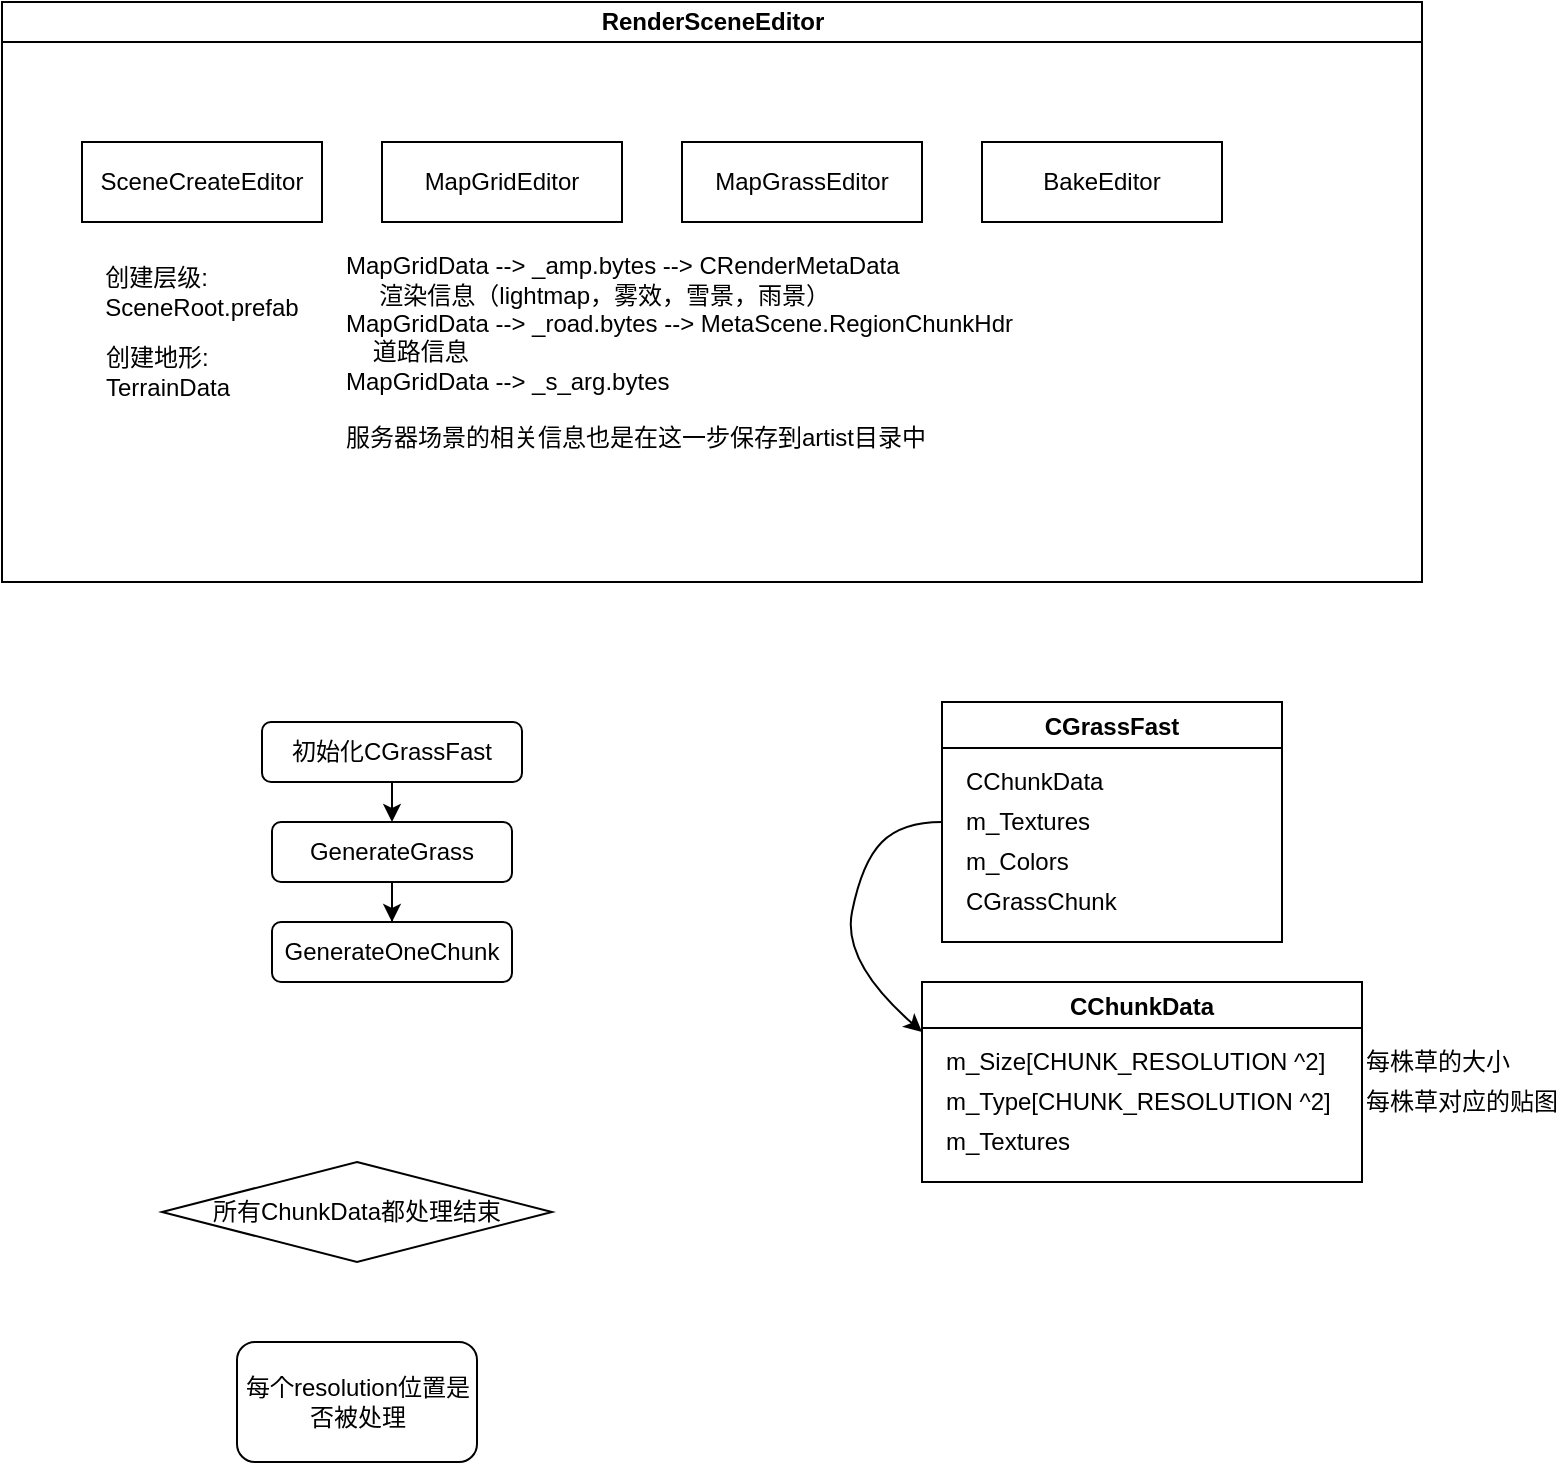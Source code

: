 <mxfile version="13.11.0" type="github">
  <diagram id="prtHgNgQTEPvFCAcTncT" name="Page-1">
    <mxGraphModel dx="1038" dy="548" grid="1" gridSize="10" guides="1" tooltips="1" connect="1" arrows="1" fold="1" page="1" pageScale="1" pageWidth="827" pageHeight="1169" math="0" shadow="0">
      <root>
        <mxCell id="0" />
        <mxCell id="1" parent="0" />
        <mxCell id="dNxyNK7c78bLwvsdeMH5-11" value="RenderSceneEditor" style="swimlane;html=1;startSize=20;horizontal=1;containerType=tree;glass=0;" parent="1" vertex="1">
          <mxGeometry x="40" y="80" width="710" height="290" as="geometry" />
        </mxCell>
        <mxCell id="r5INuBmfNXIxxrK-l7Wo-2" value="SceneCreateEditor" style="rounded=0;whiteSpace=wrap;html=1;" vertex="1" parent="dNxyNK7c78bLwvsdeMH5-11">
          <mxGeometry x="40" y="70" width="120" height="40" as="geometry" />
        </mxCell>
        <mxCell id="r5INuBmfNXIxxrK-l7Wo-3" value="&lt;div style=&quot;text-align: left&quot;&gt;&lt;span&gt;创建层级:&amp;nbsp;&lt;/span&gt;&lt;/div&gt;SceneRoot.prefab" style="text;html=1;strokeColor=none;fillColor=none;align=center;verticalAlign=middle;whiteSpace=wrap;rounded=0;" vertex="1" parent="dNxyNK7c78bLwvsdeMH5-11">
          <mxGeometry x="45" y="120" width="110" height="50" as="geometry" />
        </mxCell>
        <mxCell id="r5INuBmfNXIxxrK-l7Wo-4" value="&lt;div&gt;&lt;span&gt;创建地形:&lt;/span&gt;&lt;/div&gt;&lt;div&gt;&lt;span&gt;TerrainData&lt;br&gt;&lt;/span&gt;&lt;/div&gt;" style="text;html=1;strokeColor=none;fillColor=none;align=left;verticalAlign=middle;whiteSpace=wrap;rounded=0;" vertex="1" parent="dNxyNK7c78bLwvsdeMH5-11">
          <mxGeometry x="50" y="170" width="110" height="30" as="geometry" />
        </mxCell>
        <mxCell id="r5INuBmfNXIxxrK-l7Wo-6" value="MapGridEditor" style="rounded=0;whiteSpace=wrap;html=1;" vertex="1" parent="dNxyNK7c78bLwvsdeMH5-11">
          <mxGeometry x="190" y="70" width="120" height="40" as="geometry" />
        </mxCell>
        <mxCell id="r5INuBmfNXIxxrK-l7Wo-7" value="MapGridData --&amp;gt;&amp;nbsp;_amp.bytes --&amp;gt;&amp;nbsp;CRenderMetaData&lt;br&gt;&amp;nbsp; &amp;nbsp; &amp;nbsp;渲染信息（lightmap，雾效，雪景，雨景）&lt;br&gt;MapGridData --&amp;gt; _road.bytes --&amp;gt;&amp;nbsp;MetaScene.RegionChunkHdr&lt;br&gt;&amp;nbsp; &amp;nbsp; 道路信息&lt;br&gt;MapGridData --&amp;gt; _s_arg.bytes&lt;br&gt;&lt;br&gt;服务器场景的相关信息也是在这一步保存到artist目录中" style="text;html=1;strokeColor=none;fillColor=none;align=left;verticalAlign=middle;whiteSpace=wrap;rounded=0;" vertex="1" parent="dNxyNK7c78bLwvsdeMH5-11">
          <mxGeometry x="170" y="110" width="400" height="130" as="geometry" />
        </mxCell>
        <mxCell id="r5INuBmfNXIxxrK-l7Wo-9" value="MapGrassEditor" style="rounded=0;whiteSpace=wrap;html=1;" vertex="1" parent="dNxyNK7c78bLwvsdeMH5-11">
          <mxGeometry x="340" y="70" width="120" height="40" as="geometry" />
        </mxCell>
        <mxCell id="r5INuBmfNXIxxrK-l7Wo-11" value="BakeEditor" style="rounded=0;whiteSpace=wrap;html=1;" vertex="1" parent="dNxyNK7c78bLwvsdeMH5-11">
          <mxGeometry x="490" y="70" width="120" height="40" as="geometry" />
        </mxCell>
        <mxCell id="r5INuBmfNXIxxrK-l7Wo-14" value="CGrassFast" style="swimlane;align=center;" vertex="1" parent="1">
          <mxGeometry x="510" y="430" width="170" height="120" as="geometry" />
        </mxCell>
        <mxCell id="r5INuBmfNXIxxrK-l7Wo-16" value="CChunkData" style="text;html=1;align=left;verticalAlign=middle;resizable=0;points=[];autosize=1;" vertex="1" parent="r5INuBmfNXIxxrK-l7Wo-14">
          <mxGeometry x="10" y="30" width="80" height="20" as="geometry" />
        </mxCell>
        <mxCell id="r5INuBmfNXIxxrK-l7Wo-17" value="m_Textures" style="text;html=1;align=left;verticalAlign=middle;resizable=0;points=[];autosize=1;" vertex="1" parent="r5INuBmfNXIxxrK-l7Wo-14">
          <mxGeometry x="10" y="50" width="80" height="20" as="geometry" />
        </mxCell>
        <mxCell id="r5INuBmfNXIxxrK-l7Wo-18" value="m_Colors" style="text;html=1;align=left;verticalAlign=middle;resizable=0;points=[];autosize=1;" vertex="1" parent="r5INuBmfNXIxxrK-l7Wo-14">
          <mxGeometry x="10" y="70" width="70" height="20" as="geometry" />
        </mxCell>
        <mxCell id="r5INuBmfNXIxxrK-l7Wo-26" value="CGrassChunk" style="text;html=1;align=left;verticalAlign=middle;resizable=0;points=[];autosize=1;" vertex="1" parent="r5INuBmfNXIxxrK-l7Wo-14">
          <mxGeometry x="10" y="90" width="90" height="20" as="geometry" />
        </mxCell>
        <mxCell id="r5INuBmfNXIxxrK-l7Wo-15" value="初始化CGrassFast" style="rounded=1;whiteSpace=wrap;html=1;align=center;" vertex="1" parent="1">
          <mxGeometry x="170" y="440" width="130" height="30" as="geometry" />
        </mxCell>
        <mxCell id="r5INuBmfNXIxxrK-l7Wo-19" value="CChunkData" style="swimlane;align=center;startSize=23;" vertex="1" parent="1">
          <mxGeometry x="500" y="570" width="220" height="100" as="geometry" />
        </mxCell>
        <mxCell id="r5INuBmfNXIxxrK-l7Wo-20" value="m_Size[CHUNK_RESOLUTION ^2]" style="text;html=1;align=left;verticalAlign=middle;resizable=0;points=[];autosize=1;" vertex="1" parent="r5INuBmfNXIxxrK-l7Wo-19">
          <mxGeometry x="10" y="30" width="210" height="20" as="geometry" />
        </mxCell>
        <mxCell id="r5INuBmfNXIxxrK-l7Wo-21" value="m_Type[CHUNK_RESOLUTION ^2]" style="text;html=1;align=left;verticalAlign=middle;resizable=0;points=[];autosize=1;" vertex="1" parent="r5INuBmfNXIxxrK-l7Wo-19">
          <mxGeometry x="10" y="50" width="210" height="20" as="geometry" />
        </mxCell>
        <mxCell id="r5INuBmfNXIxxrK-l7Wo-22" value="m_Textures" style="text;html=1;align=left;verticalAlign=middle;resizable=0;points=[];autosize=1;" vertex="1" parent="r5INuBmfNXIxxrK-l7Wo-19">
          <mxGeometry x="10" y="70" width="80" height="20" as="geometry" />
        </mxCell>
        <mxCell id="r5INuBmfNXIxxrK-l7Wo-23" value="" style="curved=1;endArrow=classic;html=1;entryX=0;entryY=0.25;entryDx=0;entryDy=0;" edge="1" parent="1" target="r5INuBmfNXIxxrK-l7Wo-19">
          <mxGeometry width="50" height="50" relative="1" as="geometry">
            <mxPoint x="510" y="490" as="sourcePoint" />
            <mxPoint x="540" y="610" as="targetPoint" />
            <Array as="points">
              <mxPoint x="490" y="490" />
              <mxPoint x="470" y="510" />
              <mxPoint x="460" y="560" />
            </Array>
          </mxGeometry>
        </mxCell>
        <mxCell id="r5INuBmfNXIxxrK-l7Wo-24" value="每株草的大小" style="text;html=1;strokeColor=none;fillColor=none;align=left;verticalAlign=middle;whiteSpace=wrap;rounded=0;" vertex="1" parent="1">
          <mxGeometry x="720" y="600" width="90" height="20" as="geometry" />
        </mxCell>
        <mxCell id="r5INuBmfNXIxxrK-l7Wo-25" value="每株草对应的贴图" style="text;html=1;strokeColor=none;fillColor=none;align=center;verticalAlign=middle;whiteSpace=wrap;rounded=0;" vertex="1" parent="1">
          <mxGeometry x="720" y="620" width="100" height="20" as="geometry" />
        </mxCell>
        <mxCell id="r5INuBmfNXIxxrK-l7Wo-27" value="所有ChunkData都处理结束" style="rhombus;whiteSpace=wrap;html=1;align=center;" vertex="1" parent="1">
          <mxGeometry x="120" y="660" width="195" height="50" as="geometry" />
        </mxCell>
        <mxCell id="r5INuBmfNXIxxrK-l7Wo-31" value="每个resolution位置是否被处理" style="rounded=1;whiteSpace=wrap;html=1;align=center;" vertex="1" parent="1">
          <mxGeometry x="157.5" y="750" width="120" height="60" as="geometry" />
        </mxCell>
        <mxCell id="r5INuBmfNXIxxrK-l7Wo-36" style="edgeStyle=orthogonalEdgeStyle;rounded=0;orthogonalLoop=1;jettySize=auto;html=1;exitX=0.5;exitY=1;exitDx=0;exitDy=0;" edge="1" parent="1" source="r5INuBmfNXIxxrK-l7Wo-32" target="r5INuBmfNXIxxrK-l7Wo-35">
          <mxGeometry relative="1" as="geometry" />
        </mxCell>
        <mxCell id="r5INuBmfNXIxxrK-l7Wo-32" value="GenerateGrass" style="rounded=1;whiteSpace=wrap;html=1;align=center;" vertex="1" parent="1">
          <mxGeometry x="175" y="490" width="120" height="30" as="geometry" />
        </mxCell>
        <mxCell id="r5INuBmfNXIxxrK-l7Wo-33" value="" style="endArrow=classic;html=1;exitX=0.5;exitY=1;exitDx=0;exitDy=0;" edge="1" parent="1" source="r5INuBmfNXIxxrK-l7Wo-15" target="r5INuBmfNXIxxrK-l7Wo-32">
          <mxGeometry width="50" height="50" relative="1" as="geometry">
            <mxPoint x="400" y="590" as="sourcePoint" />
            <mxPoint x="450" y="540" as="targetPoint" />
          </mxGeometry>
        </mxCell>
        <mxCell id="r5INuBmfNXIxxrK-l7Wo-35" value="GenerateOneChunk" style="rounded=1;whiteSpace=wrap;html=1;align=center;" vertex="1" parent="1">
          <mxGeometry x="175" y="540" width="120" height="30" as="geometry" />
        </mxCell>
      </root>
    </mxGraphModel>
  </diagram>
</mxfile>
